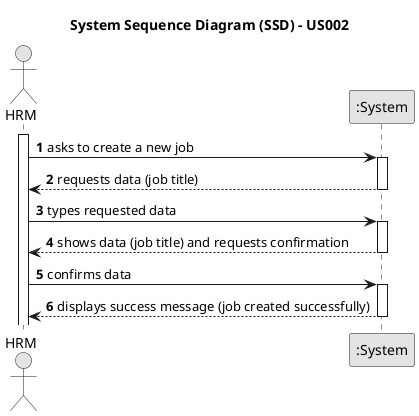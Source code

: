 @startuml
skinparam monochrome true
skinparam packageStyle rectangle
skinparam shadowing false

title System Sequence Diagram (SSD) - US002

autonumber

actor "HRM" as Employee
participant ":System" as System

activate Employee

    Employee -> System : asks to create a new job
    activate System
        System --> Employee : requests data (job title)
    deactivate System

    Employee -> System : types requested data
    activate System
        System --> Employee : shows data (job title) and requests confirmation
    deactivate System

    Employee -> System : confirms data
    activate System

        System --> Employee : displays success message (job created successfully)
    deactivate System

@enduml
